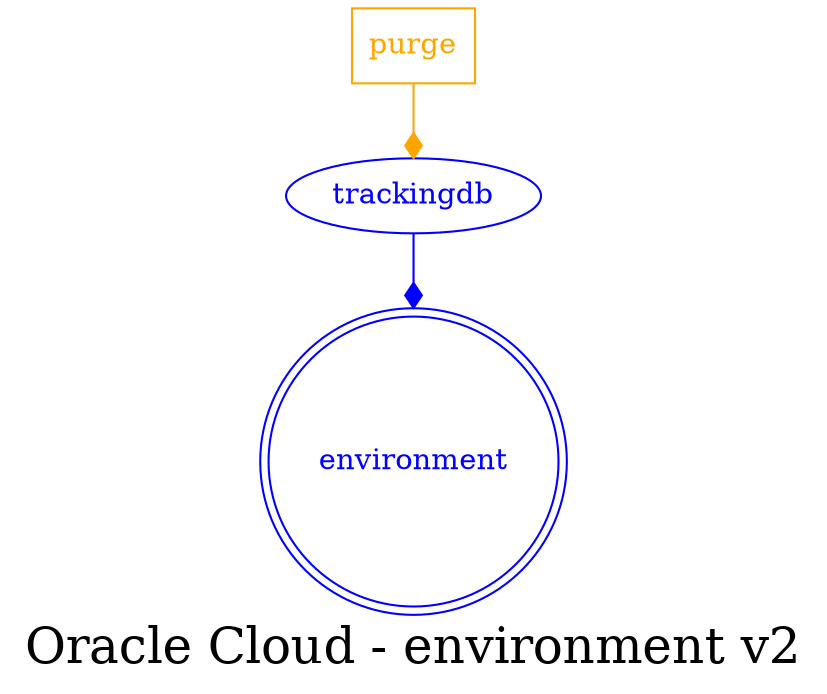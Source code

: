 digraph LexiconGraph {
graph[label="Oracle Cloud - environment v2", fontsize=24]
splines=true
"environment" [color=blue, fontcolor=blue, shape=doublecircle]
"trackingdb" -> "environment" [color=blue, fontcolor=blue, arrowhead=diamond, arrowtail=none]
"trackingdb" [color=blue, fontcolor=blue, shape=ellipse]
"purge" [color=orange, fontcolor=orange, shape=box]
"purge" -> "trackingdb" [color=orange, fontcolor=orange, arrowhead=diamond, arrowtail=none]
}
